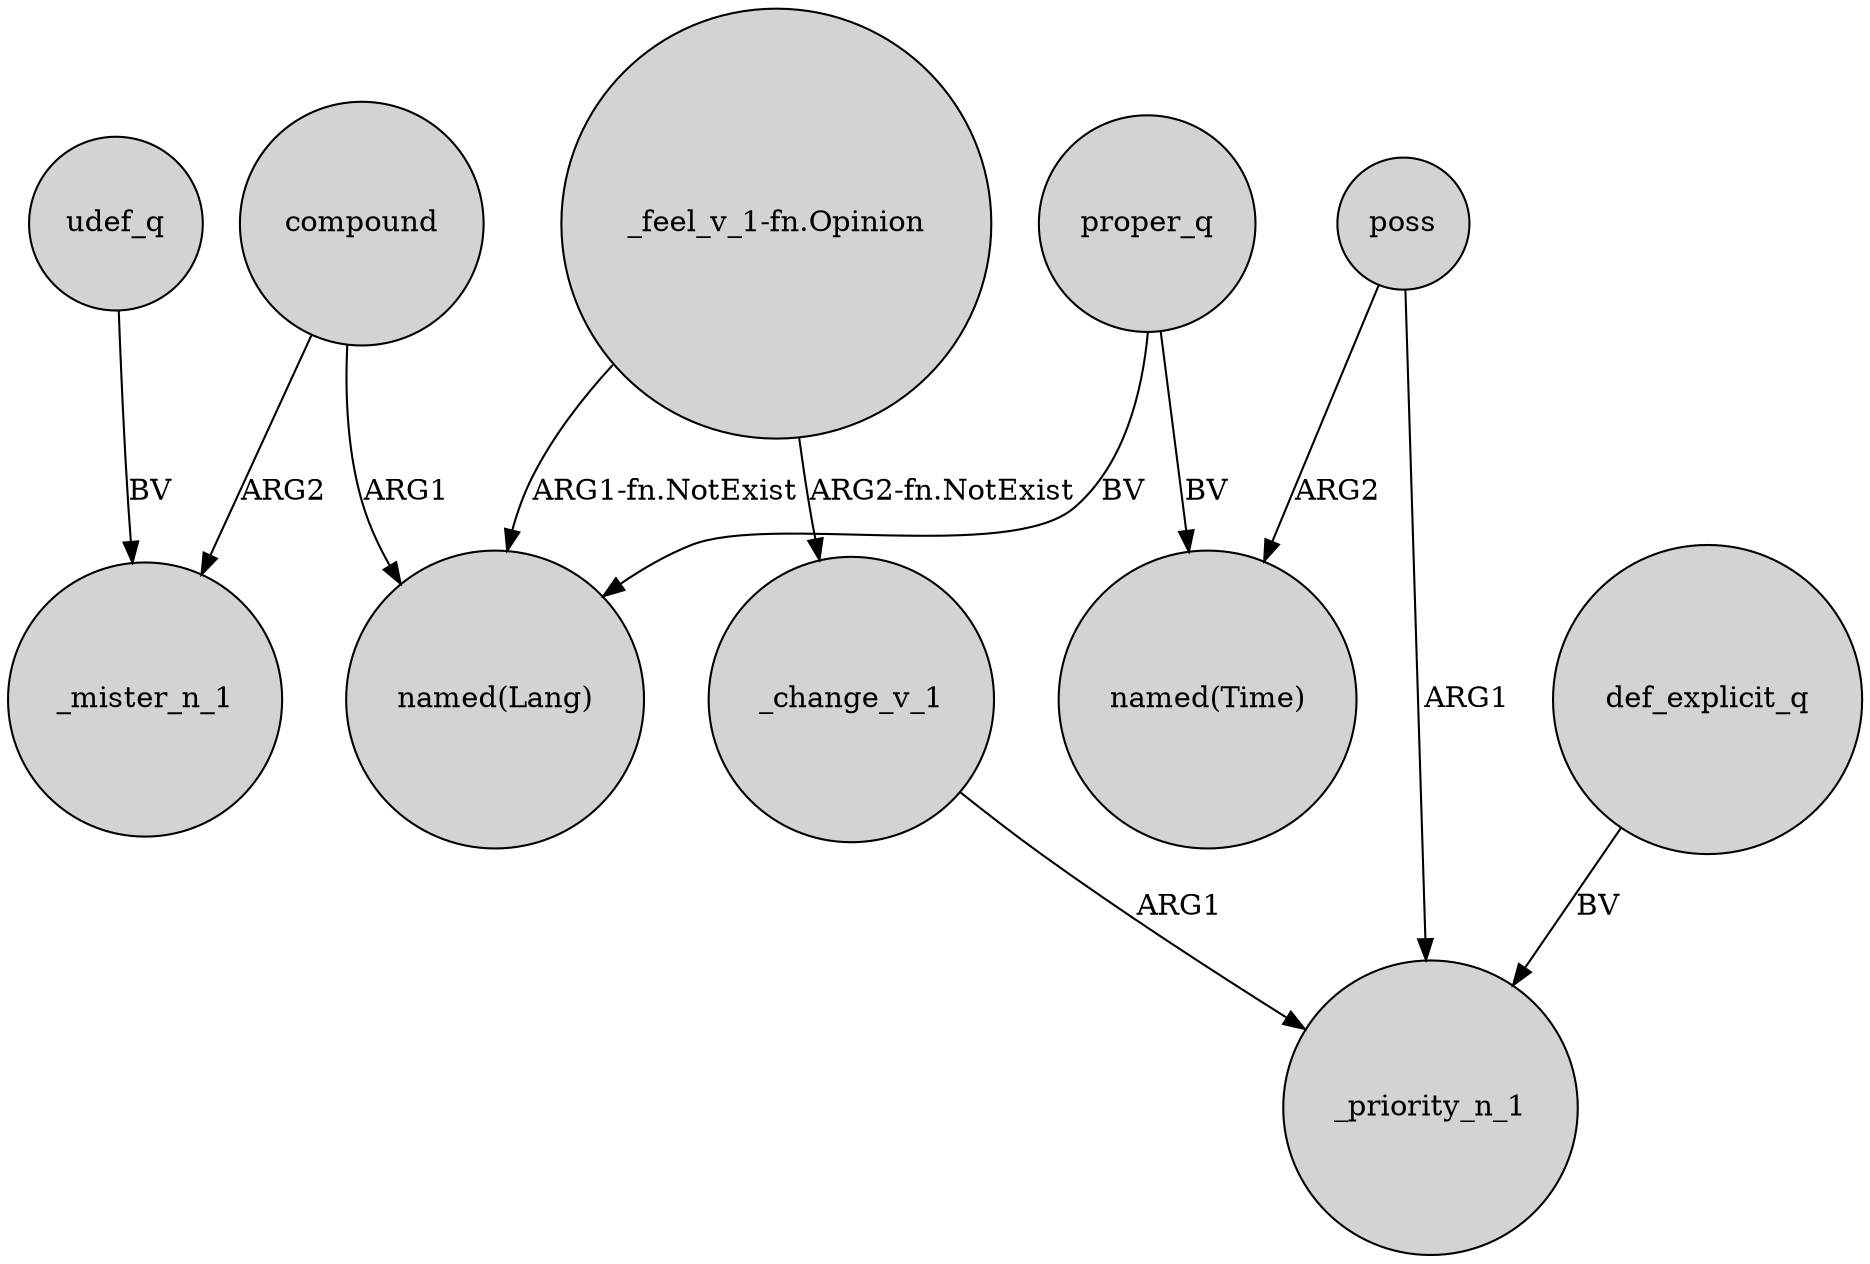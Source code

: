 digraph {
	node [shape=circle style=filled]
	udef_q -> _mister_n_1 [label=BV]
	proper_q -> "named(Time)" [label=BV]
	proper_q -> "named(Lang)" [label=BV]
	poss -> _priority_n_1 [label=ARG1]
	_change_v_1 -> _priority_n_1 [label=ARG1]
	compound -> "named(Lang)" [label=ARG1]
	"_feel_v_1-fn.Opinion" -> _change_v_1 [label="ARG2-fn.NotExist"]
	def_explicit_q -> _priority_n_1 [label=BV]
	poss -> "named(Time)" [label=ARG2]
	compound -> _mister_n_1 [label=ARG2]
	"_feel_v_1-fn.Opinion" -> "named(Lang)" [label="ARG1-fn.NotExist"]
}
